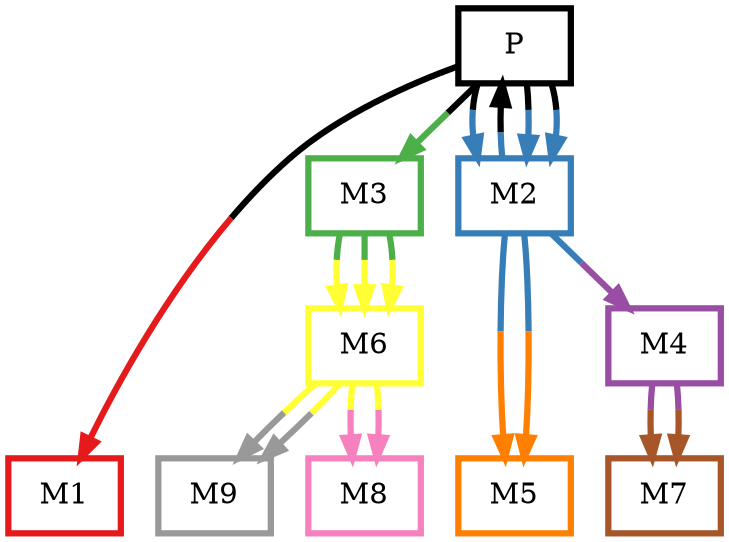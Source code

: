 digraph barS {
	{
		rank=same
	0 [shape=box,penwidth=3,colorscheme=set19,color=0,label="P"]
	}
	{
		rank=same
		9 [shape=box,penwidth=3,colorscheme=set19,color=9,label="M9"]
		8 [shape=box,penwidth=3,colorscheme=set19,color=8,label="M8"]
		7 [shape=box,penwidth=3,colorscheme=set19,color=7,label="M7"]
		5 [shape=box,penwidth=3,colorscheme=set19,color=5,label="M5"]
		1 [shape=box,penwidth=3,colorscheme=set19,color=1,label="M1"]
	}
	6 [shape=box,penwidth=3,colorscheme=set19,color=6,label="M6"]
	4 [shape=box,penwidth=3,colorscheme=set19,color=4,label="M4"]
	3 [shape=box,penwidth=3,colorscheme=set19,color=3,label="M3"]
	2 [shape=box,penwidth=3,colorscheme=set19,color=2,label="M2"]
	6 -> 9 [penwidth=3,colorscheme=set19,color="6;0.5:9"]
	6 -> 9 [penwidth=3,colorscheme=set19,color="6;0.5:9"]
	6 -> 8 [penwidth=3,colorscheme=set19,color="6;0.5:8"]
	6 -> 8 [penwidth=3,colorscheme=set19,color="6;0.5:8"]
	4 -> 7 [penwidth=3,colorscheme=set19,color="4;0.5:7"]
	4 -> 7 [penwidth=3,colorscheme=set19,color="4;0.5:7"]
	3 -> 6 [penwidth=3,colorscheme=set19,color="3;0.5:6"]
	3 -> 6 [penwidth=3,colorscheme=set19,color="3;0.5:6"]
	3 -> 6 [penwidth=3,colorscheme=set19,color="3;0.5:6"]
	2 -> 5 [penwidth=3,colorscheme=set19,color="2;0.5:5"]
	2 -> 5 [penwidth=3,colorscheme=set19,color="2;0.5:5"]
	2 -> 4 [penwidth=3,colorscheme=set19,color="2;0.5:4"]
	2 -> 0 [penwidth=3,colorscheme=set19,color="2;0.5:0"]
	0 -> 2 [penwidth=3,colorscheme=set19,color="0;0.5:2"]
	0 -> 3 [penwidth=3,colorscheme=set19,color="0;0.5:3"]
	0 -> 2 [penwidth=3,colorscheme=set19,color="0;0.5:2"]
	0 -> 2 [penwidth=3,colorscheme=set19,color="0;0.5:2"]
	0 -> 1 [penwidth=3,colorscheme=set19,color="0;0.5:1"]
}
